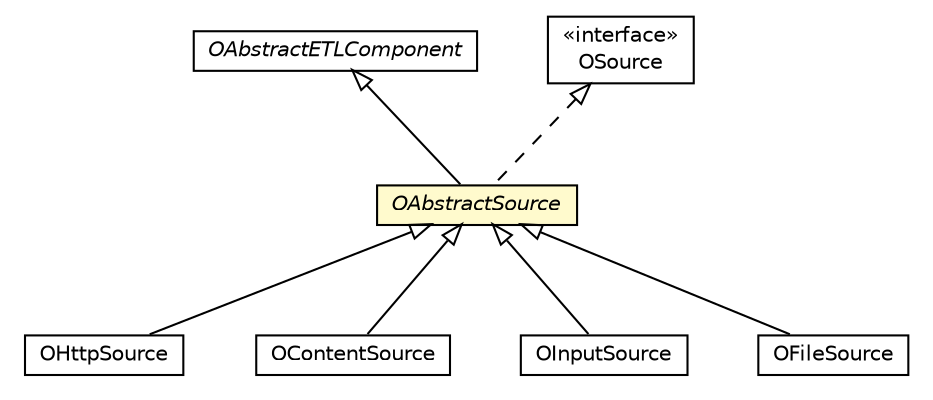 #!/usr/local/bin/dot
#
# Class diagram 
# Generated by UMLGraph version R5_6-24-gf6e263 (http://www.umlgraph.org/)
#

digraph G {
	edge [fontname="Helvetica",fontsize=10,labelfontname="Helvetica",labelfontsize=10];
	node [fontname="Helvetica",fontsize=10,shape=plaintext];
	nodesep=0.25;
	ranksep=0.5;
	// com.orientechnologies.orient.etl.OAbstractETLComponent
	c564935 [label=<<table title="com.orientechnologies.orient.etl.OAbstractETLComponent" border="0" cellborder="1" cellspacing="0" cellpadding="2" port="p" href="../OAbstractETLComponent.html">
		<tr><td><table border="0" cellspacing="0" cellpadding="1">
<tr><td align="center" balign="center"><font face="Helvetica-Oblique"> OAbstractETLComponent </font></td></tr>
		</table></td></tr>
		</table>>, URL="../OAbstractETLComponent.html", fontname="Helvetica", fontcolor="black", fontsize=10.0];
	// com.orientechnologies.orient.etl.source.OAbstractSource
	c564971 [label=<<table title="com.orientechnologies.orient.etl.source.OAbstractSource" border="0" cellborder="1" cellspacing="0" cellpadding="2" port="p" bgcolor="lemonChiffon" href="./OAbstractSource.html">
		<tr><td><table border="0" cellspacing="0" cellpadding="1">
<tr><td align="center" balign="center"><font face="Helvetica-Oblique"> OAbstractSource </font></td></tr>
		</table></td></tr>
		</table>>, URL="./OAbstractSource.html", fontname="Helvetica", fontcolor="black", fontsize=10.0];
	// com.orientechnologies.orient.etl.source.OHttpSource
	c564972 [label=<<table title="com.orientechnologies.orient.etl.source.OHttpSource" border="0" cellborder="1" cellspacing="0" cellpadding="2" port="p" href="./OHttpSource.html">
		<tr><td><table border="0" cellspacing="0" cellpadding="1">
<tr><td align="center" balign="center"> OHttpSource </td></tr>
		</table></td></tr>
		</table>>, URL="./OHttpSource.html", fontname="Helvetica", fontcolor="black", fontsize=10.0];
	// com.orientechnologies.orient.etl.source.OContentSource
	c564973 [label=<<table title="com.orientechnologies.orient.etl.source.OContentSource" border="0" cellborder="1" cellspacing="0" cellpadding="2" port="p" href="./OContentSource.html">
		<tr><td><table border="0" cellspacing="0" cellpadding="1">
<tr><td align="center" balign="center"> OContentSource </td></tr>
		</table></td></tr>
		</table>>, URL="./OContentSource.html", fontname="Helvetica", fontcolor="black", fontsize=10.0];
	// com.orientechnologies.orient.etl.source.OInputSource
	c564974 [label=<<table title="com.orientechnologies.orient.etl.source.OInputSource" border="0" cellborder="1" cellspacing="0" cellpadding="2" port="p" href="./OInputSource.html">
		<tr><td><table border="0" cellspacing="0" cellpadding="1">
<tr><td align="center" balign="center"> OInputSource </td></tr>
		</table></td></tr>
		</table>>, URL="./OInputSource.html", fontname="Helvetica", fontcolor="black", fontsize=10.0];
	// com.orientechnologies.orient.etl.source.OSource
	c564975 [label=<<table title="com.orientechnologies.orient.etl.source.OSource" border="0" cellborder="1" cellspacing="0" cellpadding="2" port="p" href="./OSource.html">
		<tr><td><table border="0" cellspacing="0" cellpadding="1">
<tr><td align="center" balign="center"> &#171;interface&#187; </td></tr>
<tr><td align="center" balign="center"> OSource </td></tr>
		</table></td></tr>
		</table>>, URL="./OSource.html", fontname="Helvetica", fontcolor="black", fontsize=10.0];
	// com.orientechnologies.orient.etl.source.OFileSource
	c564977 [label=<<table title="com.orientechnologies.orient.etl.source.OFileSource" border="0" cellborder="1" cellspacing="0" cellpadding="2" port="p" href="./OFileSource.html">
		<tr><td><table border="0" cellspacing="0" cellpadding="1">
<tr><td align="center" balign="center"> OFileSource </td></tr>
		</table></td></tr>
		</table>>, URL="./OFileSource.html", fontname="Helvetica", fontcolor="black", fontsize=10.0];
	//com.orientechnologies.orient.etl.source.OAbstractSource extends com.orientechnologies.orient.etl.OAbstractETLComponent
	c564935:p -> c564971:p [dir=back,arrowtail=empty];
	//com.orientechnologies.orient.etl.source.OAbstractSource implements com.orientechnologies.orient.etl.source.OSource
	c564975:p -> c564971:p [dir=back,arrowtail=empty,style=dashed];
	//com.orientechnologies.orient.etl.source.OHttpSource extends com.orientechnologies.orient.etl.source.OAbstractSource
	c564971:p -> c564972:p [dir=back,arrowtail=empty];
	//com.orientechnologies.orient.etl.source.OContentSource extends com.orientechnologies.orient.etl.source.OAbstractSource
	c564971:p -> c564973:p [dir=back,arrowtail=empty];
	//com.orientechnologies.orient.etl.source.OInputSource extends com.orientechnologies.orient.etl.source.OAbstractSource
	c564971:p -> c564974:p [dir=back,arrowtail=empty];
	//com.orientechnologies.orient.etl.source.OFileSource extends com.orientechnologies.orient.etl.source.OAbstractSource
	c564971:p -> c564977:p [dir=back,arrowtail=empty];
}

